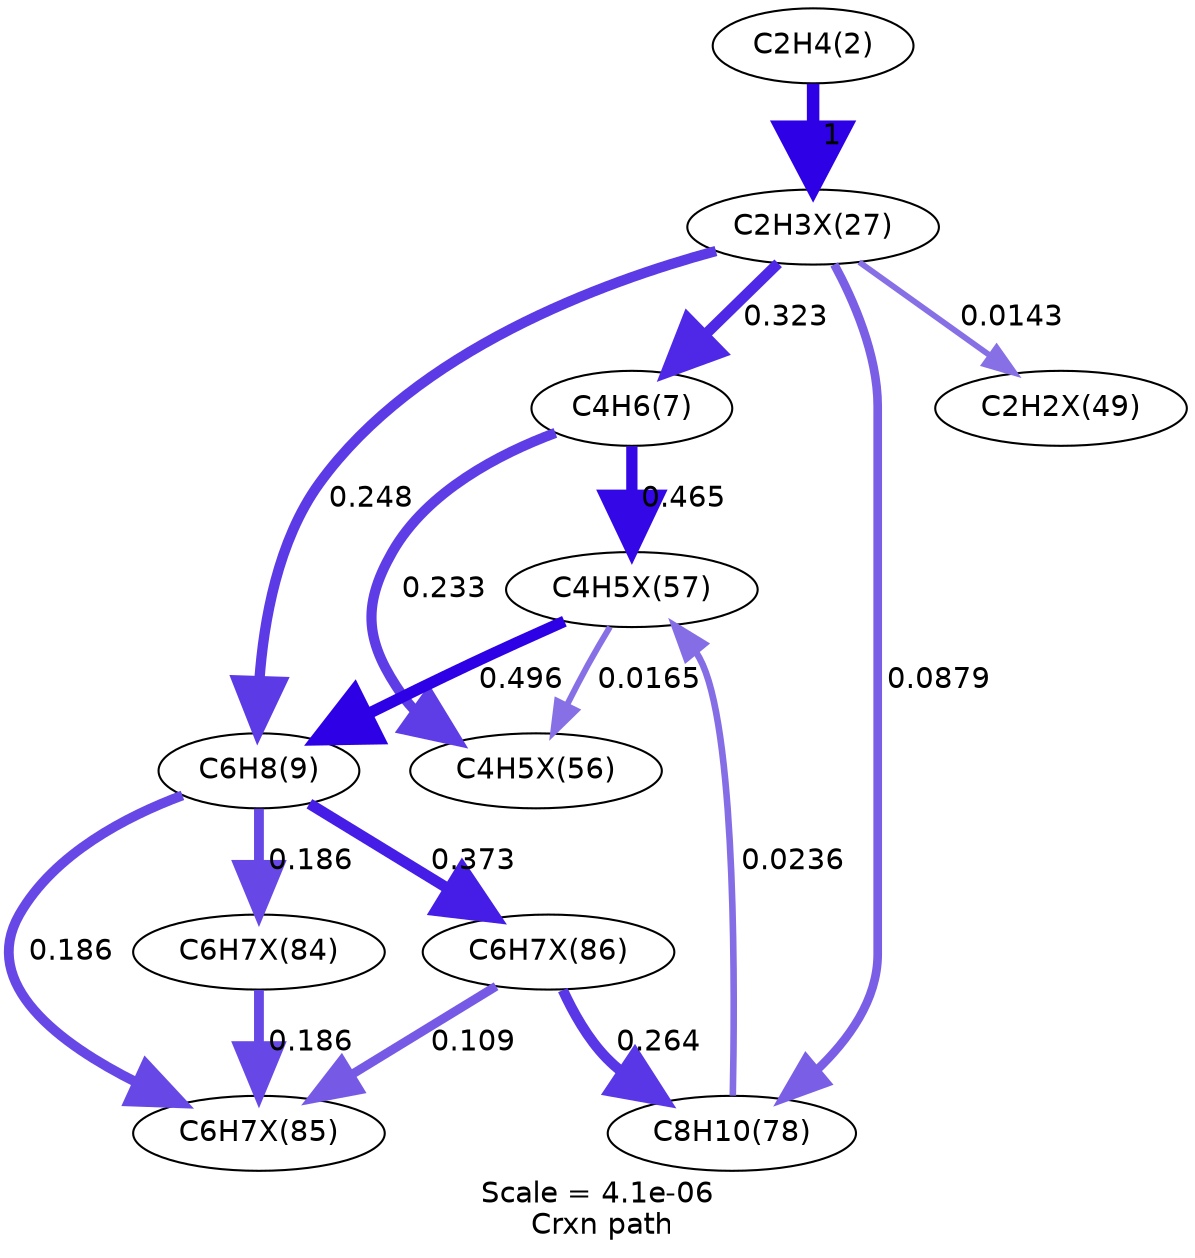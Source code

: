 digraph reaction_paths {
center=1;
s5 -> s47[fontname="Helvetica", style="setlinewidth(6)", arrowsize=3, color="0.7, 1.5, 0.9"
, label=" 1"];
s47 -> s8[fontname="Helvetica", style="setlinewidth(5.15)", arrowsize=2.57, color="0.7, 0.823, 0.9"
, label=" 0.323"];
s47 -> s9[fontname="Helvetica", style="setlinewidth(4.95)", arrowsize=2.47, color="0.7, 0.748, 0.9"
, label=" 0.248"];
s47 -> s10[fontname="Helvetica", style="setlinewidth(4.16)", arrowsize=2.08, color="0.7, 0.588, 0.9"
, label=" 0.0879"];
s47 -> s58[fontname="Helvetica", style="setlinewidth(2.8)", arrowsize=1.4, color="0.7, 0.514, 0.9"
, label=" 0.0143"];
s8 -> s60[fontname="Helvetica", style="setlinewidth(5.42)", arrowsize=2.71, color="0.7, 0.965, 0.9"
, label=" 0.465"];
s8 -> s59[fontname="Helvetica", style="setlinewidth(4.9)", arrowsize=2.45, color="0.7, 0.733, 0.9"
, label=" 0.233"];
s60 -> s9[fontname="Helvetica", style="setlinewidth(5.47)", arrowsize=2.74, color="0.7, 0.996, 0.9"
, label=" 0.496"];
s60 -> s59[fontname="Helvetica", style="setlinewidth(2.9)", arrowsize=1.45, color="0.7, 0.516, 0.9"
, label=" 0.0165"];
s10 -> s60[fontname="Helvetica", style="setlinewidth(3.17)", arrowsize=1.59, color="0.7, 0.524, 0.9"
, label=" 0.0236"];
s9 -> s66[fontname="Helvetica", style="setlinewidth(5.25)", arrowsize=2.63, color="0.7, 0.873, 0.9"
, label=" 0.373"];
s9 -> s65[fontname="Helvetica", style="setlinewidth(4.73)", arrowsize=2.37, color="0.7, 0.686, 0.9"
, label=" 0.186"];
s9 -> s64[fontname="Helvetica", style="setlinewidth(4.73)", arrowsize=2.37, color="0.7, 0.686, 0.9"
, label=" 0.186"];
s66 -> s10[fontname="Helvetica", style="setlinewidth(4.99)", arrowsize=2.5, color="0.7, 0.764, 0.9"
, label=" 0.264"];
s66 -> s65[fontname="Helvetica", style="setlinewidth(4.33)", arrowsize=2.16, color="0.7, 0.609, 0.9"
, label=" 0.109"];
s64 -> s65[fontname="Helvetica", style="setlinewidth(4.73)", arrowsize=2.37, color="0.7, 0.686, 0.9"
, label=" 0.186"];
s5 [ fontname="Helvetica", label="C2H4(2)"];
s8 [ fontname="Helvetica", label="C4H6(7)"];
s9 [ fontname="Helvetica", label="C6H8(9)"];
s10 [ fontname="Helvetica", label="C8H10(78)"];
s47 [ fontname="Helvetica", label="C2H3X(27)"];
s58 [ fontname="Helvetica", label="C2H2X(49)"];
s59 [ fontname="Helvetica", label="C4H5X(56)"];
s60 [ fontname="Helvetica", label="C4H5X(57)"];
s64 [ fontname="Helvetica", label="C6H7X(84)"];
s65 [ fontname="Helvetica", label="C6H7X(85)"];
s66 [ fontname="Helvetica", label="C6H7X(86)"];
 label = "Scale = 4.1e-06\l Crxn path";
 fontname = "Helvetica";
}
